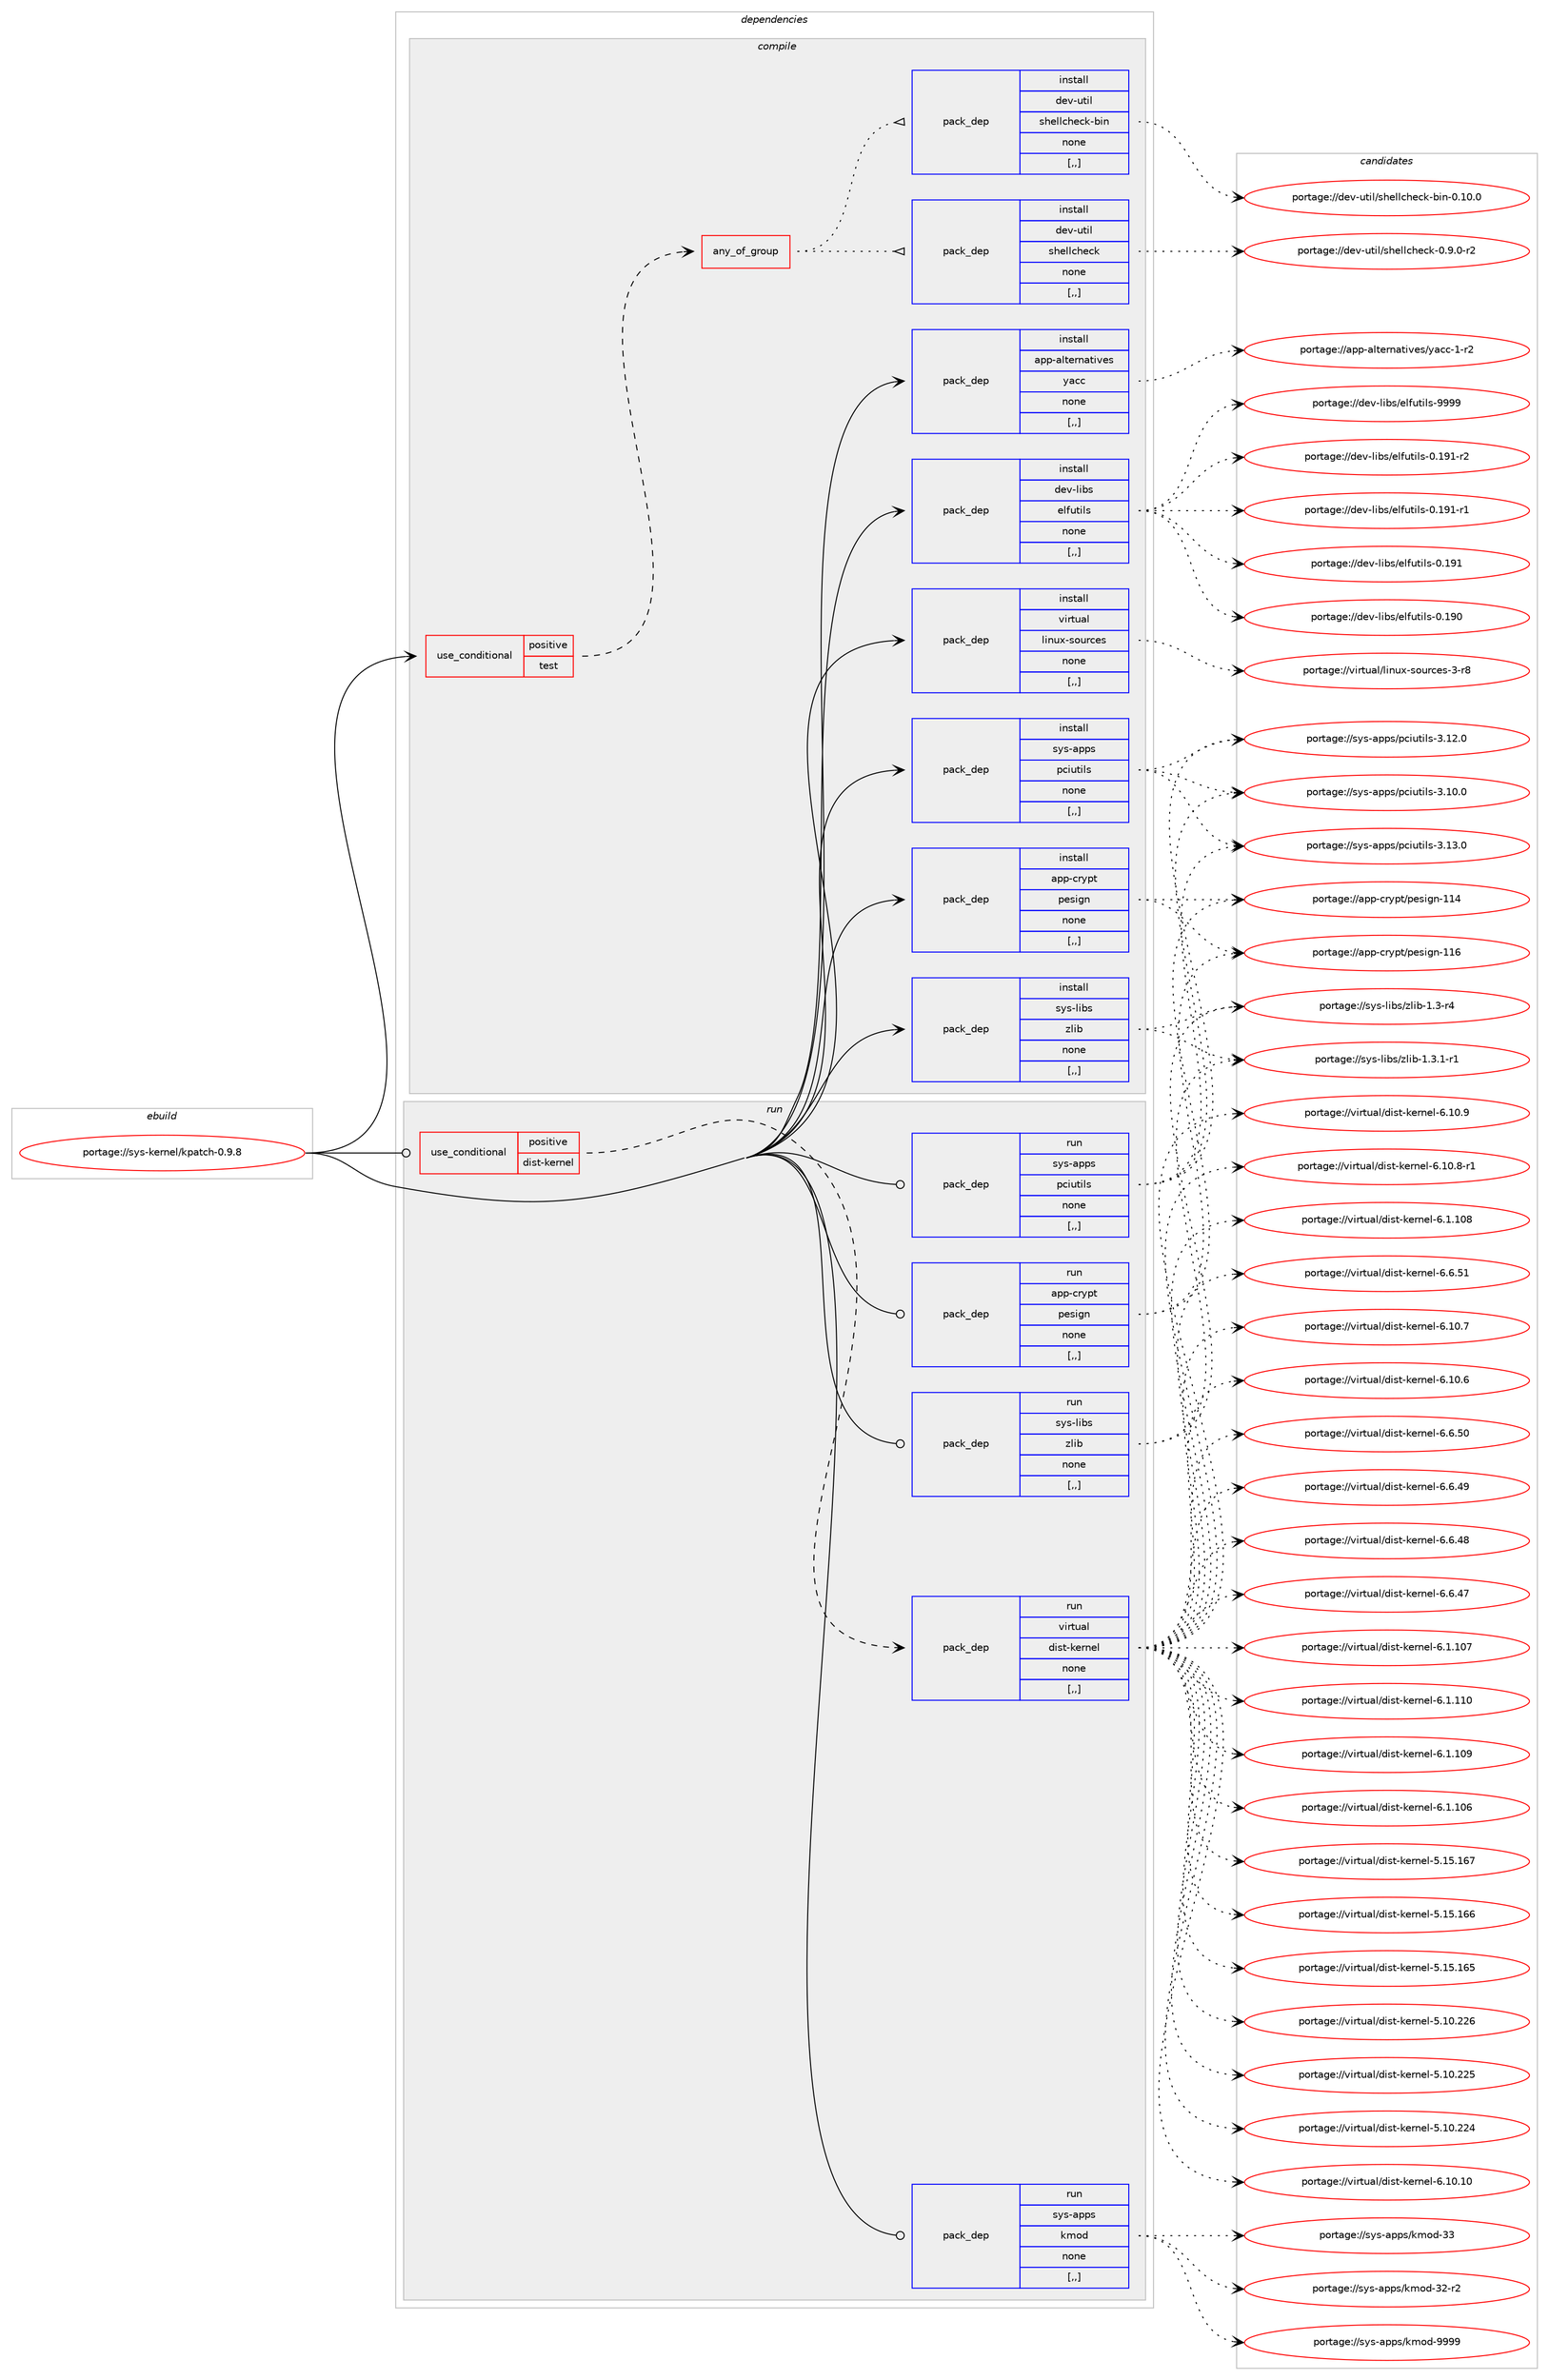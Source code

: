 digraph prolog {

# *************
# Graph options
# *************

newrank=true;
concentrate=true;
compound=true;
graph [rankdir=LR,fontname=Helvetica,fontsize=10,ranksep=1.5];#, ranksep=2.5, nodesep=0.2];
edge  [arrowhead=vee];
node  [fontname=Helvetica,fontsize=10];

# **********
# The ebuild
# **********

subgraph cluster_leftcol {
color=gray;
label=<<i>ebuild</i>>;
id [label="portage://sys-kernel/kpatch-0.9.8", color=red, width=4, href="../sys-kernel/kpatch-0.9.8.svg"];
}

# ****************
# The dependencies
# ****************

subgraph cluster_midcol {
color=gray;
label=<<i>dependencies</i>>;
subgraph cluster_compile {
fillcolor="#eeeeee";
style=filled;
label=<<i>compile</i>>;
subgraph cond251169 {
dependency950269 [label=<<TABLE BORDER="0" CELLBORDER="1" CELLSPACING="0" CELLPADDING="4"><TR><TD ROWSPAN="3" CELLPADDING="10">use_conditional</TD></TR><TR><TD>positive</TD></TR><TR><TD>test</TD></TR></TABLE>>, shape=none, color=red];
subgraph any6292 {
dependency950270 [label=<<TABLE BORDER="0" CELLBORDER="1" CELLSPACING="0" CELLPADDING="4"><TR><TD CELLPADDING="10">any_of_group</TD></TR></TABLE>>, shape=none, color=red];subgraph pack692372 {
dependency950271 [label=<<TABLE BORDER="0" CELLBORDER="1" CELLSPACING="0" CELLPADDING="4" WIDTH="220"><TR><TD ROWSPAN="6" CELLPADDING="30">pack_dep</TD></TR><TR><TD WIDTH="110">install</TD></TR><TR><TD>dev-util</TD></TR><TR><TD>shellcheck-bin</TD></TR><TR><TD>none</TD></TR><TR><TD>[,,]</TD></TR></TABLE>>, shape=none, color=blue];
}
dependency950270:e -> dependency950271:w [weight=20,style="dotted",arrowhead="oinv"];
subgraph pack692373 {
dependency950272 [label=<<TABLE BORDER="0" CELLBORDER="1" CELLSPACING="0" CELLPADDING="4" WIDTH="220"><TR><TD ROWSPAN="6" CELLPADDING="30">pack_dep</TD></TR><TR><TD WIDTH="110">install</TD></TR><TR><TD>dev-util</TD></TR><TR><TD>shellcheck</TD></TR><TR><TD>none</TD></TR><TR><TD>[,,]</TD></TR></TABLE>>, shape=none, color=blue];
}
dependency950270:e -> dependency950272:w [weight=20,style="dotted",arrowhead="oinv"];
}
dependency950269:e -> dependency950270:w [weight=20,style="dashed",arrowhead="vee"];
}
id:e -> dependency950269:w [weight=20,style="solid",arrowhead="vee"];
subgraph pack692374 {
dependency950273 [label=<<TABLE BORDER="0" CELLBORDER="1" CELLSPACING="0" CELLPADDING="4" WIDTH="220"><TR><TD ROWSPAN="6" CELLPADDING="30">pack_dep</TD></TR><TR><TD WIDTH="110">install</TD></TR><TR><TD>app-alternatives</TD></TR><TR><TD>yacc</TD></TR><TR><TD>none</TD></TR><TR><TD>[,,]</TD></TR></TABLE>>, shape=none, color=blue];
}
id:e -> dependency950273:w [weight=20,style="solid",arrowhead="vee"];
subgraph pack692375 {
dependency950274 [label=<<TABLE BORDER="0" CELLBORDER="1" CELLSPACING="0" CELLPADDING="4" WIDTH="220"><TR><TD ROWSPAN="6" CELLPADDING="30">pack_dep</TD></TR><TR><TD WIDTH="110">install</TD></TR><TR><TD>app-crypt</TD></TR><TR><TD>pesign</TD></TR><TR><TD>none</TD></TR><TR><TD>[,,]</TD></TR></TABLE>>, shape=none, color=blue];
}
id:e -> dependency950274:w [weight=20,style="solid",arrowhead="vee"];
subgraph pack692376 {
dependency950275 [label=<<TABLE BORDER="0" CELLBORDER="1" CELLSPACING="0" CELLPADDING="4" WIDTH="220"><TR><TD ROWSPAN="6" CELLPADDING="30">pack_dep</TD></TR><TR><TD WIDTH="110">install</TD></TR><TR><TD>dev-libs</TD></TR><TR><TD>elfutils</TD></TR><TR><TD>none</TD></TR><TR><TD>[,,]</TD></TR></TABLE>>, shape=none, color=blue];
}
id:e -> dependency950275:w [weight=20,style="solid",arrowhead="vee"];
subgraph pack692377 {
dependency950276 [label=<<TABLE BORDER="0" CELLBORDER="1" CELLSPACING="0" CELLPADDING="4" WIDTH="220"><TR><TD ROWSPAN="6" CELLPADDING="30">pack_dep</TD></TR><TR><TD WIDTH="110">install</TD></TR><TR><TD>sys-apps</TD></TR><TR><TD>pciutils</TD></TR><TR><TD>none</TD></TR><TR><TD>[,,]</TD></TR></TABLE>>, shape=none, color=blue];
}
id:e -> dependency950276:w [weight=20,style="solid",arrowhead="vee"];
subgraph pack692378 {
dependency950277 [label=<<TABLE BORDER="0" CELLBORDER="1" CELLSPACING="0" CELLPADDING="4" WIDTH="220"><TR><TD ROWSPAN="6" CELLPADDING="30">pack_dep</TD></TR><TR><TD WIDTH="110">install</TD></TR><TR><TD>sys-libs</TD></TR><TR><TD>zlib</TD></TR><TR><TD>none</TD></TR><TR><TD>[,,]</TD></TR></TABLE>>, shape=none, color=blue];
}
id:e -> dependency950277:w [weight=20,style="solid",arrowhead="vee"];
subgraph pack692379 {
dependency950278 [label=<<TABLE BORDER="0" CELLBORDER="1" CELLSPACING="0" CELLPADDING="4" WIDTH="220"><TR><TD ROWSPAN="6" CELLPADDING="30">pack_dep</TD></TR><TR><TD WIDTH="110">install</TD></TR><TR><TD>virtual</TD></TR><TR><TD>linux-sources</TD></TR><TR><TD>none</TD></TR><TR><TD>[,,]</TD></TR></TABLE>>, shape=none, color=blue];
}
id:e -> dependency950278:w [weight=20,style="solid",arrowhead="vee"];
}
subgraph cluster_compileandrun {
fillcolor="#eeeeee";
style=filled;
label=<<i>compile and run</i>>;
}
subgraph cluster_run {
fillcolor="#eeeeee";
style=filled;
label=<<i>run</i>>;
subgraph cond251170 {
dependency950279 [label=<<TABLE BORDER="0" CELLBORDER="1" CELLSPACING="0" CELLPADDING="4"><TR><TD ROWSPAN="3" CELLPADDING="10">use_conditional</TD></TR><TR><TD>positive</TD></TR><TR><TD>dist-kernel</TD></TR></TABLE>>, shape=none, color=red];
subgraph pack692380 {
dependency950280 [label=<<TABLE BORDER="0" CELLBORDER="1" CELLSPACING="0" CELLPADDING="4" WIDTH="220"><TR><TD ROWSPAN="6" CELLPADDING="30">pack_dep</TD></TR><TR><TD WIDTH="110">run</TD></TR><TR><TD>virtual</TD></TR><TR><TD>dist-kernel</TD></TR><TR><TD>none</TD></TR><TR><TD>[,,]</TD></TR></TABLE>>, shape=none, color=blue];
}
dependency950279:e -> dependency950280:w [weight=20,style="dashed",arrowhead="vee"];
}
id:e -> dependency950279:w [weight=20,style="solid",arrowhead="odot"];
subgraph pack692381 {
dependency950281 [label=<<TABLE BORDER="0" CELLBORDER="1" CELLSPACING="0" CELLPADDING="4" WIDTH="220"><TR><TD ROWSPAN="6" CELLPADDING="30">pack_dep</TD></TR><TR><TD WIDTH="110">run</TD></TR><TR><TD>app-crypt</TD></TR><TR><TD>pesign</TD></TR><TR><TD>none</TD></TR><TR><TD>[,,]</TD></TR></TABLE>>, shape=none, color=blue];
}
id:e -> dependency950281:w [weight=20,style="solid",arrowhead="odot"];
subgraph pack692382 {
dependency950282 [label=<<TABLE BORDER="0" CELLBORDER="1" CELLSPACING="0" CELLPADDING="4" WIDTH="220"><TR><TD ROWSPAN="6" CELLPADDING="30">pack_dep</TD></TR><TR><TD WIDTH="110">run</TD></TR><TR><TD>sys-apps</TD></TR><TR><TD>kmod</TD></TR><TR><TD>none</TD></TR><TR><TD>[,,]</TD></TR></TABLE>>, shape=none, color=blue];
}
id:e -> dependency950282:w [weight=20,style="solid",arrowhead="odot"];
subgraph pack692383 {
dependency950283 [label=<<TABLE BORDER="0" CELLBORDER="1" CELLSPACING="0" CELLPADDING="4" WIDTH="220"><TR><TD ROWSPAN="6" CELLPADDING="30">pack_dep</TD></TR><TR><TD WIDTH="110">run</TD></TR><TR><TD>sys-apps</TD></TR><TR><TD>pciutils</TD></TR><TR><TD>none</TD></TR><TR><TD>[,,]</TD></TR></TABLE>>, shape=none, color=blue];
}
id:e -> dependency950283:w [weight=20,style="solid",arrowhead="odot"];
subgraph pack692384 {
dependency950284 [label=<<TABLE BORDER="0" CELLBORDER="1" CELLSPACING="0" CELLPADDING="4" WIDTH="220"><TR><TD ROWSPAN="6" CELLPADDING="30">pack_dep</TD></TR><TR><TD WIDTH="110">run</TD></TR><TR><TD>sys-libs</TD></TR><TR><TD>zlib</TD></TR><TR><TD>none</TD></TR><TR><TD>[,,]</TD></TR></TABLE>>, shape=none, color=blue];
}
id:e -> dependency950284:w [weight=20,style="solid",arrowhead="odot"];
}
}

# **************
# The candidates
# **************

subgraph cluster_choices {
rank=same;
color=gray;
label=<<i>candidates</i>>;

subgraph choice692372 {
color=black;
nodesep=1;
choice10010111845117116105108471151041011081089910410199107459810511045484649484648 [label="portage://dev-util/shellcheck-bin-0.10.0", color=red, width=4,href="../dev-util/shellcheck-bin-0.10.0.svg"];
dependency950271:e -> choice10010111845117116105108471151041011081089910410199107459810511045484649484648:w [style=dotted,weight="100"];
}
subgraph choice692373 {
color=black;
nodesep=1;
choice100101118451171161051084711510410110810899104101991074548465746484511450 [label="portage://dev-util/shellcheck-0.9.0-r2", color=red, width=4,href="../dev-util/shellcheck-0.9.0-r2.svg"];
dependency950272:e -> choice100101118451171161051084711510410110810899104101991074548465746484511450:w [style=dotted,weight="100"];
}
subgraph choice692374 {
color=black;
nodesep=1;
choice971121124597108116101114110971161051181011154712197999945494511450 [label="portage://app-alternatives/yacc-1-r2", color=red, width=4,href="../app-alternatives/yacc-1-r2.svg"];
dependency950273:e -> choice971121124597108116101114110971161051181011154712197999945494511450:w [style=dotted,weight="100"];
}
subgraph choice692375 {
color=black;
nodesep=1;
choice9711211245991141211121164711210111510510311045494954 [label="portage://app-crypt/pesign-116", color=red, width=4,href="../app-crypt/pesign-116.svg"];
choice9711211245991141211121164711210111510510311045494952 [label="portage://app-crypt/pesign-114", color=red, width=4,href="../app-crypt/pesign-114.svg"];
dependency950274:e -> choice9711211245991141211121164711210111510510311045494954:w [style=dotted,weight="100"];
dependency950274:e -> choice9711211245991141211121164711210111510510311045494952:w [style=dotted,weight="100"];
}
subgraph choice692376 {
color=black;
nodesep=1;
choice1001011184510810598115471011081021171161051081154557575757 [label="portage://dev-libs/elfutils-9999", color=red, width=4,href="../dev-libs/elfutils-9999.svg"];
choice1001011184510810598115471011081021171161051081154548464957494511450 [label="portage://dev-libs/elfutils-0.191-r2", color=red, width=4,href="../dev-libs/elfutils-0.191-r2.svg"];
choice1001011184510810598115471011081021171161051081154548464957494511449 [label="portage://dev-libs/elfutils-0.191-r1", color=red, width=4,href="../dev-libs/elfutils-0.191-r1.svg"];
choice100101118451081059811547101108102117116105108115454846495749 [label="portage://dev-libs/elfutils-0.191", color=red, width=4,href="../dev-libs/elfutils-0.191.svg"];
choice100101118451081059811547101108102117116105108115454846495748 [label="portage://dev-libs/elfutils-0.190", color=red, width=4,href="../dev-libs/elfutils-0.190.svg"];
dependency950275:e -> choice1001011184510810598115471011081021171161051081154557575757:w [style=dotted,weight="100"];
dependency950275:e -> choice1001011184510810598115471011081021171161051081154548464957494511450:w [style=dotted,weight="100"];
dependency950275:e -> choice1001011184510810598115471011081021171161051081154548464957494511449:w [style=dotted,weight="100"];
dependency950275:e -> choice100101118451081059811547101108102117116105108115454846495749:w [style=dotted,weight="100"];
dependency950275:e -> choice100101118451081059811547101108102117116105108115454846495748:w [style=dotted,weight="100"];
}
subgraph choice692377 {
color=black;
nodesep=1;
choice1151211154597112112115471129910511711610510811545514649514648 [label="portage://sys-apps/pciutils-3.13.0", color=red, width=4,href="../sys-apps/pciutils-3.13.0.svg"];
choice1151211154597112112115471129910511711610510811545514649504648 [label="portage://sys-apps/pciutils-3.12.0", color=red, width=4,href="../sys-apps/pciutils-3.12.0.svg"];
choice1151211154597112112115471129910511711610510811545514649484648 [label="portage://sys-apps/pciutils-3.10.0", color=red, width=4,href="../sys-apps/pciutils-3.10.0.svg"];
dependency950276:e -> choice1151211154597112112115471129910511711610510811545514649514648:w [style=dotted,weight="100"];
dependency950276:e -> choice1151211154597112112115471129910511711610510811545514649504648:w [style=dotted,weight="100"];
dependency950276:e -> choice1151211154597112112115471129910511711610510811545514649484648:w [style=dotted,weight="100"];
}
subgraph choice692378 {
color=black;
nodesep=1;
choice115121115451081059811547122108105984549465146494511449 [label="portage://sys-libs/zlib-1.3.1-r1", color=red, width=4,href="../sys-libs/zlib-1.3.1-r1.svg"];
choice11512111545108105981154712210810598454946514511452 [label="portage://sys-libs/zlib-1.3-r4", color=red, width=4,href="../sys-libs/zlib-1.3-r4.svg"];
dependency950277:e -> choice115121115451081059811547122108105984549465146494511449:w [style=dotted,weight="100"];
dependency950277:e -> choice11512111545108105981154712210810598454946514511452:w [style=dotted,weight="100"];
}
subgraph choice692379 {
color=black;
nodesep=1;
choice1181051141161179710847108105110117120451151111171149910111545514511456 [label="portage://virtual/linux-sources-3-r8", color=red, width=4,href="../virtual/linux-sources-3-r8.svg"];
dependency950278:e -> choice1181051141161179710847108105110117120451151111171149910111545514511456:w [style=dotted,weight="100"];
}
subgraph choice692380 {
color=black;
nodesep=1;
choice1181051141161179710847100105115116451071011141101011084554464948464948 [label="portage://virtual/dist-kernel-6.10.10", color=red, width=4,href="../virtual/dist-kernel-6.10.10.svg"];
choice11810511411611797108471001051151164510710111411010110845544649484657 [label="portage://virtual/dist-kernel-6.10.9", color=red, width=4,href="../virtual/dist-kernel-6.10.9.svg"];
choice118105114116117971084710010511511645107101114110101108455446494846564511449 [label="portage://virtual/dist-kernel-6.10.8-r1", color=red, width=4,href="../virtual/dist-kernel-6.10.8-r1.svg"];
choice11810511411611797108471001051151164510710111411010110845544649484655 [label="portage://virtual/dist-kernel-6.10.7", color=red, width=4,href="../virtual/dist-kernel-6.10.7.svg"];
choice11810511411611797108471001051151164510710111411010110845544649484654 [label="portage://virtual/dist-kernel-6.10.6", color=red, width=4,href="../virtual/dist-kernel-6.10.6.svg"];
choice11810511411611797108471001051151164510710111411010110845544654465349 [label="portage://virtual/dist-kernel-6.6.51", color=red, width=4,href="../virtual/dist-kernel-6.6.51.svg"];
choice11810511411611797108471001051151164510710111411010110845544654465348 [label="portage://virtual/dist-kernel-6.6.50", color=red, width=4,href="../virtual/dist-kernel-6.6.50.svg"];
choice11810511411611797108471001051151164510710111411010110845544654465257 [label="portage://virtual/dist-kernel-6.6.49", color=red, width=4,href="../virtual/dist-kernel-6.6.49.svg"];
choice11810511411611797108471001051151164510710111411010110845544654465256 [label="portage://virtual/dist-kernel-6.6.48", color=red, width=4,href="../virtual/dist-kernel-6.6.48.svg"];
choice11810511411611797108471001051151164510710111411010110845544654465255 [label="portage://virtual/dist-kernel-6.6.47", color=red, width=4,href="../virtual/dist-kernel-6.6.47.svg"];
choice1181051141161179710847100105115116451071011141101011084554464946494948 [label="portage://virtual/dist-kernel-6.1.110", color=red, width=4,href="../virtual/dist-kernel-6.1.110.svg"];
choice1181051141161179710847100105115116451071011141101011084554464946494857 [label="portage://virtual/dist-kernel-6.1.109", color=red, width=4,href="../virtual/dist-kernel-6.1.109.svg"];
choice1181051141161179710847100105115116451071011141101011084554464946494856 [label="portage://virtual/dist-kernel-6.1.108", color=red, width=4,href="../virtual/dist-kernel-6.1.108.svg"];
choice1181051141161179710847100105115116451071011141101011084554464946494855 [label="portage://virtual/dist-kernel-6.1.107", color=red, width=4,href="../virtual/dist-kernel-6.1.107.svg"];
choice1181051141161179710847100105115116451071011141101011084554464946494854 [label="portage://virtual/dist-kernel-6.1.106", color=red, width=4,href="../virtual/dist-kernel-6.1.106.svg"];
choice118105114116117971084710010511511645107101114110101108455346495346495455 [label="portage://virtual/dist-kernel-5.15.167", color=red, width=4,href="../virtual/dist-kernel-5.15.167.svg"];
choice118105114116117971084710010511511645107101114110101108455346495346495454 [label="portage://virtual/dist-kernel-5.15.166", color=red, width=4,href="../virtual/dist-kernel-5.15.166.svg"];
choice118105114116117971084710010511511645107101114110101108455346495346495453 [label="portage://virtual/dist-kernel-5.15.165", color=red, width=4,href="../virtual/dist-kernel-5.15.165.svg"];
choice118105114116117971084710010511511645107101114110101108455346494846505054 [label="portage://virtual/dist-kernel-5.10.226", color=red, width=4,href="../virtual/dist-kernel-5.10.226.svg"];
choice118105114116117971084710010511511645107101114110101108455346494846505053 [label="portage://virtual/dist-kernel-5.10.225", color=red, width=4,href="../virtual/dist-kernel-5.10.225.svg"];
choice118105114116117971084710010511511645107101114110101108455346494846505052 [label="portage://virtual/dist-kernel-5.10.224", color=red, width=4,href="../virtual/dist-kernel-5.10.224.svg"];
dependency950280:e -> choice1181051141161179710847100105115116451071011141101011084554464948464948:w [style=dotted,weight="100"];
dependency950280:e -> choice11810511411611797108471001051151164510710111411010110845544649484657:w [style=dotted,weight="100"];
dependency950280:e -> choice118105114116117971084710010511511645107101114110101108455446494846564511449:w [style=dotted,weight="100"];
dependency950280:e -> choice11810511411611797108471001051151164510710111411010110845544649484655:w [style=dotted,weight="100"];
dependency950280:e -> choice11810511411611797108471001051151164510710111411010110845544649484654:w [style=dotted,weight="100"];
dependency950280:e -> choice11810511411611797108471001051151164510710111411010110845544654465349:w [style=dotted,weight="100"];
dependency950280:e -> choice11810511411611797108471001051151164510710111411010110845544654465348:w [style=dotted,weight="100"];
dependency950280:e -> choice11810511411611797108471001051151164510710111411010110845544654465257:w [style=dotted,weight="100"];
dependency950280:e -> choice11810511411611797108471001051151164510710111411010110845544654465256:w [style=dotted,weight="100"];
dependency950280:e -> choice11810511411611797108471001051151164510710111411010110845544654465255:w [style=dotted,weight="100"];
dependency950280:e -> choice1181051141161179710847100105115116451071011141101011084554464946494948:w [style=dotted,weight="100"];
dependency950280:e -> choice1181051141161179710847100105115116451071011141101011084554464946494857:w [style=dotted,weight="100"];
dependency950280:e -> choice1181051141161179710847100105115116451071011141101011084554464946494856:w [style=dotted,weight="100"];
dependency950280:e -> choice1181051141161179710847100105115116451071011141101011084554464946494855:w [style=dotted,weight="100"];
dependency950280:e -> choice1181051141161179710847100105115116451071011141101011084554464946494854:w [style=dotted,weight="100"];
dependency950280:e -> choice118105114116117971084710010511511645107101114110101108455346495346495455:w [style=dotted,weight="100"];
dependency950280:e -> choice118105114116117971084710010511511645107101114110101108455346495346495454:w [style=dotted,weight="100"];
dependency950280:e -> choice118105114116117971084710010511511645107101114110101108455346495346495453:w [style=dotted,weight="100"];
dependency950280:e -> choice118105114116117971084710010511511645107101114110101108455346494846505054:w [style=dotted,weight="100"];
dependency950280:e -> choice118105114116117971084710010511511645107101114110101108455346494846505053:w [style=dotted,weight="100"];
dependency950280:e -> choice118105114116117971084710010511511645107101114110101108455346494846505052:w [style=dotted,weight="100"];
}
subgraph choice692381 {
color=black;
nodesep=1;
choice9711211245991141211121164711210111510510311045494954 [label="portage://app-crypt/pesign-116", color=red, width=4,href="../app-crypt/pesign-116.svg"];
choice9711211245991141211121164711210111510510311045494952 [label="portage://app-crypt/pesign-114", color=red, width=4,href="../app-crypt/pesign-114.svg"];
dependency950281:e -> choice9711211245991141211121164711210111510510311045494954:w [style=dotted,weight="100"];
dependency950281:e -> choice9711211245991141211121164711210111510510311045494952:w [style=dotted,weight="100"];
}
subgraph choice692382 {
color=black;
nodesep=1;
choice1151211154597112112115471071091111004557575757 [label="portage://sys-apps/kmod-9999", color=red, width=4,href="../sys-apps/kmod-9999.svg"];
choice115121115459711211211547107109111100455151 [label="portage://sys-apps/kmod-33", color=red, width=4,href="../sys-apps/kmod-33.svg"];
choice1151211154597112112115471071091111004551504511450 [label="portage://sys-apps/kmod-32-r2", color=red, width=4,href="../sys-apps/kmod-32-r2.svg"];
dependency950282:e -> choice1151211154597112112115471071091111004557575757:w [style=dotted,weight="100"];
dependency950282:e -> choice115121115459711211211547107109111100455151:w [style=dotted,weight="100"];
dependency950282:e -> choice1151211154597112112115471071091111004551504511450:w [style=dotted,weight="100"];
}
subgraph choice692383 {
color=black;
nodesep=1;
choice1151211154597112112115471129910511711610510811545514649514648 [label="portage://sys-apps/pciutils-3.13.0", color=red, width=4,href="../sys-apps/pciutils-3.13.0.svg"];
choice1151211154597112112115471129910511711610510811545514649504648 [label="portage://sys-apps/pciutils-3.12.0", color=red, width=4,href="../sys-apps/pciutils-3.12.0.svg"];
choice1151211154597112112115471129910511711610510811545514649484648 [label="portage://sys-apps/pciutils-3.10.0", color=red, width=4,href="../sys-apps/pciutils-3.10.0.svg"];
dependency950283:e -> choice1151211154597112112115471129910511711610510811545514649514648:w [style=dotted,weight="100"];
dependency950283:e -> choice1151211154597112112115471129910511711610510811545514649504648:w [style=dotted,weight="100"];
dependency950283:e -> choice1151211154597112112115471129910511711610510811545514649484648:w [style=dotted,weight="100"];
}
subgraph choice692384 {
color=black;
nodesep=1;
choice115121115451081059811547122108105984549465146494511449 [label="portage://sys-libs/zlib-1.3.1-r1", color=red, width=4,href="../sys-libs/zlib-1.3.1-r1.svg"];
choice11512111545108105981154712210810598454946514511452 [label="portage://sys-libs/zlib-1.3-r4", color=red, width=4,href="../sys-libs/zlib-1.3-r4.svg"];
dependency950284:e -> choice115121115451081059811547122108105984549465146494511449:w [style=dotted,weight="100"];
dependency950284:e -> choice11512111545108105981154712210810598454946514511452:w [style=dotted,weight="100"];
}
}

}
